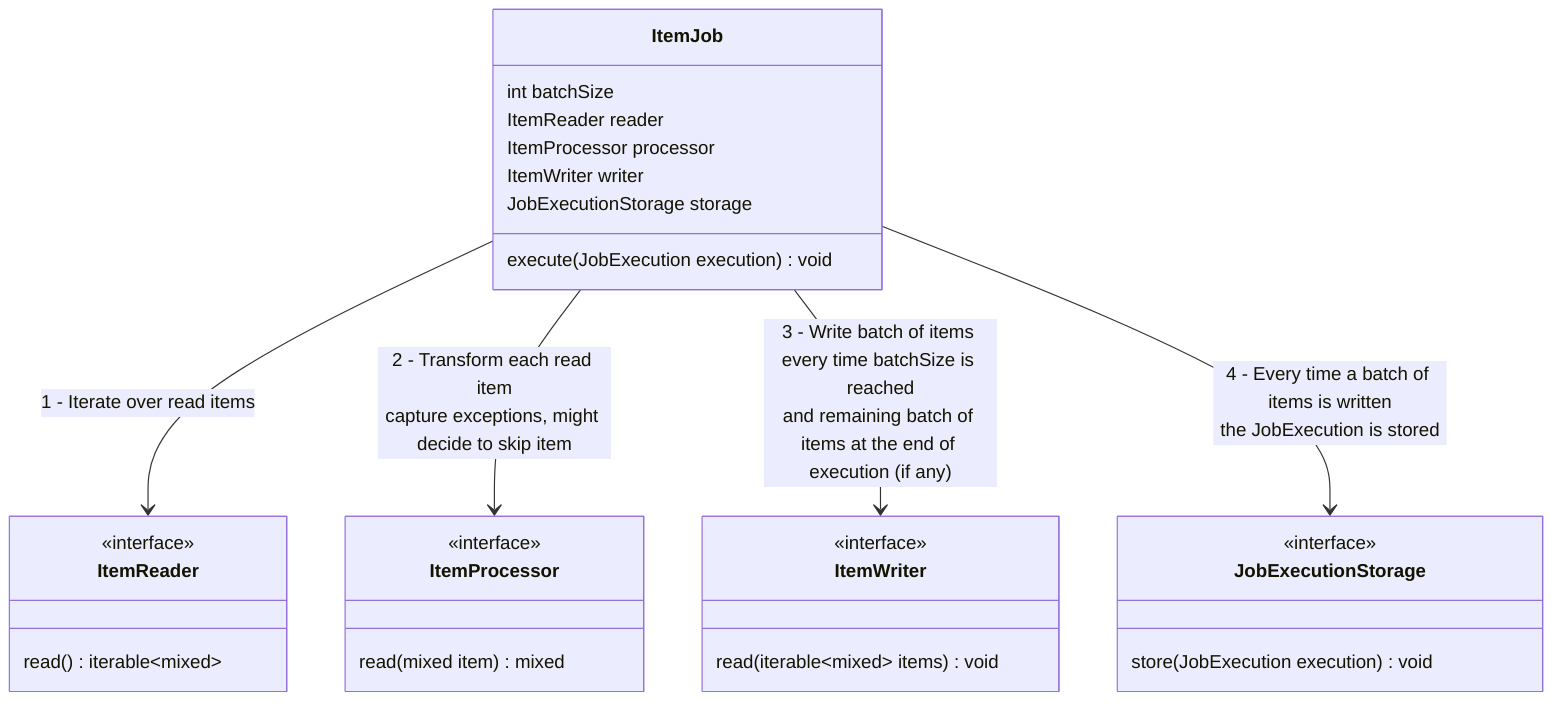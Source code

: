classDiagram
    ItemJob --> ItemReader: 1 - Iterate over read items
    ItemJob --> ItemProcessor: 2 - Transform each read item<br>capture exceptions, might decide to skip item<br>
    ItemJob --> ItemWriter: 3 - Write batch of items every time batchSize is reached<br>and remaining batch of items at the end of execution (if any)
    ItemJob --> JobExecutionStorage: 4 - Every time a batch of items is written<br>the JobExecution is stored
    class ItemJob {
        int batchSize
        ItemReader reader
        ItemProcessor processor
        ItemWriter writer
        JobExecutionStorage storage
        execute(JobExecution execution) void
    }
    class ItemReader {
        <<interface>>
        read() iterable~mixed~
    }
    class ItemProcessor {
        <<interface>>
        read(mixed item) mixed
    }
    class ItemWriter {
        <<interface>>
        read(iterable~mixed~ items) void
    }
    class JobExecutionStorage {
        <<interface>>
        store(JobExecution execution) void
    }